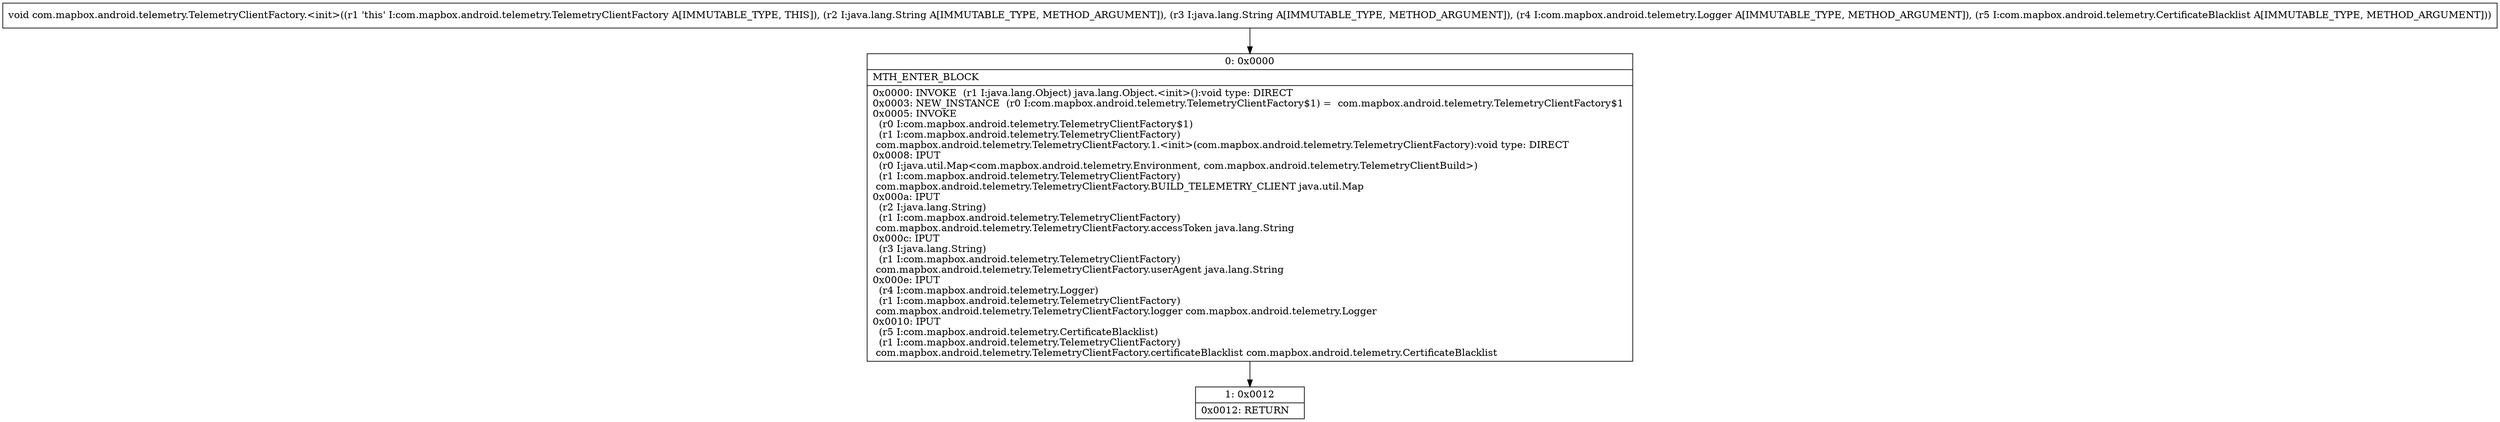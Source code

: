 digraph "CFG forcom.mapbox.android.telemetry.TelemetryClientFactory.\<init\>(Ljava\/lang\/String;Ljava\/lang\/String;Lcom\/mapbox\/android\/telemetry\/Logger;Lcom\/mapbox\/android\/telemetry\/CertificateBlacklist;)V" {
Node_0 [shape=record,label="{0\:\ 0x0000|MTH_ENTER_BLOCK\l|0x0000: INVOKE  (r1 I:java.lang.Object) java.lang.Object.\<init\>():void type: DIRECT \l0x0003: NEW_INSTANCE  (r0 I:com.mapbox.android.telemetry.TelemetryClientFactory$1) =  com.mapbox.android.telemetry.TelemetryClientFactory$1 \l0x0005: INVOKE  \l  (r0 I:com.mapbox.android.telemetry.TelemetryClientFactory$1)\l  (r1 I:com.mapbox.android.telemetry.TelemetryClientFactory)\l com.mapbox.android.telemetry.TelemetryClientFactory.1.\<init\>(com.mapbox.android.telemetry.TelemetryClientFactory):void type: DIRECT \l0x0008: IPUT  \l  (r0 I:java.util.Map\<com.mapbox.android.telemetry.Environment, com.mapbox.android.telemetry.TelemetryClientBuild\>)\l  (r1 I:com.mapbox.android.telemetry.TelemetryClientFactory)\l com.mapbox.android.telemetry.TelemetryClientFactory.BUILD_TELEMETRY_CLIENT java.util.Map \l0x000a: IPUT  \l  (r2 I:java.lang.String)\l  (r1 I:com.mapbox.android.telemetry.TelemetryClientFactory)\l com.mapbox.android.telemetry.TelemetryClientFactory.accessToken java.lang.String \l0x000c: IPUT  \l  (r3 I:java.lang.String)\l  (r1 I:com.mapbox.android.telemetry.TelemetryClientFactory)\l com.mapbox.android.telemetry.TelemetryClientFactory.userAgent java.lang.String \l0x000e: IPUT  \l  (r4 I:com.mapbox.android.telemetry.Logger)\l  (r1 I:com.mapbox.android.telemetry.TelemetryClientFactory)\l com.mapbox.android.telemetry.TelemetryClientFactory.logger com.mapbox.android.telemetry.Logger \l0x0010: IPUT  \l  (r5 I:com.mapbox.android.telemetry.CertificateBlacklist)\l  (r1 I:com.mapbox.android.telemetry.TelemetryClientFactory)\l com.mapbox.android.telemetry.TelemetryClientFactory.certificateBlacklist com.mapbox.android.telemetry.CertificateBlacklist \l}"];
Node_1 [shape=record,label="{1\:\ 0x0012|0x0012: RETURN   \l}"];
MethodNode[shape=record,label="{void com.mapbox.android.telemetry.TelemetryClientFactory.\<init\>((r1 'this' I:com.mapbox.android.telemetry.TelemetryClientFactory A[IMMUTABLE_TYPE, THIS]), (r2 I:java.lang.String A[IMMUTABLE_TYPE, METHOD_ARGUMENT]), (r3 I:java.lang.String A[IMMUTABLE_TYPE, METHOD_ARGUMENT]), (r4 I:com.mapbox.android.telemetry.Logger A[IMMUTABLE_TYPE, METHOD_ARGUMENT]), (r5 I:com.mapbox.android.telemetry.CertificateBlacklist A[IMMUTABLE_TYPE, METHOD_ARGUMENT])) }"];
MethodNode -> Node_0;
Node_0 -> Node_1;
}

